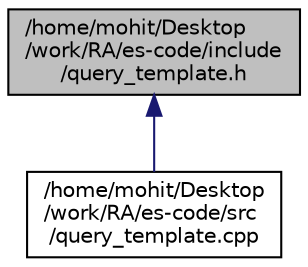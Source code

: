 digraph "/home/mohit/Desktop/work/RA/es-code/include/query_template.h"
{
  edge [fontname="Helvetica",fontsize="10",labelfontname="Helvetica",labelfontsize="10"];
  node [fontname="Helvetica",fontsize="10",shape=record];
  Node21 [label="/home/mohit/Desktop\l/work/RA/es-code/include\l/query_template.h",height=0.2,width=0.4,color="black", fillcolor="grey75", style="filled", fontcolor="black"];
  Node21 -> Node22 [dir="back",color="midnightblue",fontsize="10",style="solid",fontname="Helvetica"];
  Node22 [label="/home/mohit/Desktop\l/work/RA/es-code/src\l/query_template.cpp",height=0.2,width=0.4,color="black", fillcolor="white", style="filled",URL="$query__template_8cpp.html"];
}
